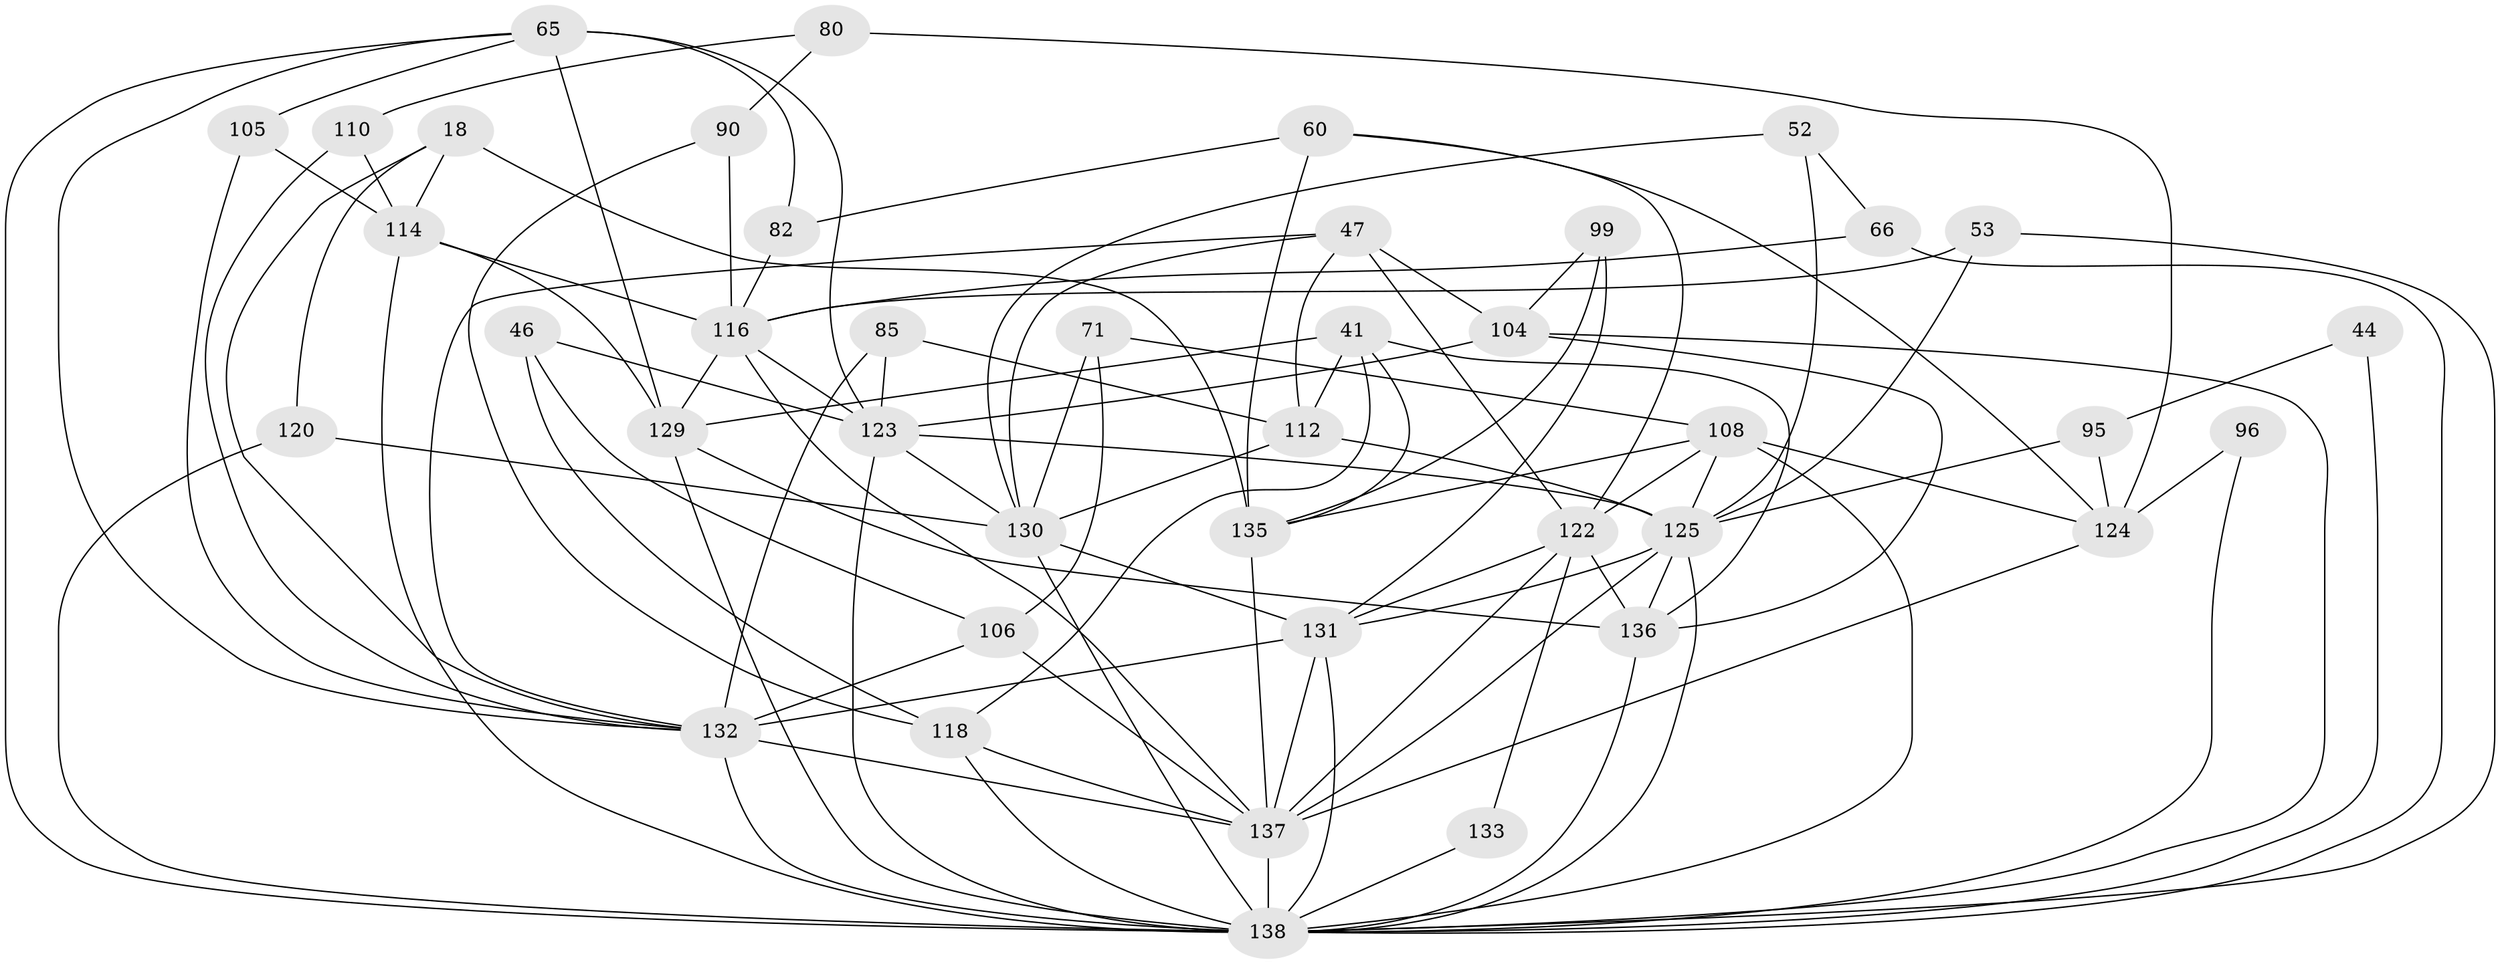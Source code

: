 // original degree distribution, {4: 1.0}
// Generated by graph-tools (version 1.1) at 2025/02/03/04/25 22:02:40]
// undirected, 41 vertices, 107 edges
graph export_dot {
graph [start="1"]
  node [color=gray90,style=filled];
  18 [super="+8"];
  41 [super="+7"];
  44 [super="+34"];
  46;
  47 [super="+28"];
  52;
  53;
  60;
  65 [super="+24+49+48"];
  66;
  71;
  80 [super="+36"];
  82;
  85;
  90;
  95;
  96;
  99;
  104 [super="+1"];
  105;
  106 [super="+57"];
  108 [super="+70"];
  110;
  112 [super="+6+17"];
  114 [super="+91+97"];
  116 [super="+13+15+42"];
  118 [super="+45+101"];
  120 [super="+115"];
  122 [super="+109+93"];
  123 [super="+67+74+61"];
  124 [super="+4+19+119"];
  125 [super="+11+81+102"];
  129 [super="+100+98"];
  130 [super="+72+117+58+94"];
  131 [super="+83+127"];
  132 [super="+68+79"];
  133 [super="+121"];
  135 [super="+107"];
  136 [super="+134"];
  137 [super="+23+62+113"];
  138 [super="+25+75+128+126"];
  18 -- 120;
  18 -- 135 [weight=2];
  18 -- 114 [weight=2];
  18 -- 132;
  41 -- 112 [weight=2];
  41 -- 135;
  41 -- 136;
  41 -- 129;
  41 -- 118;
  44 -- 95;
  44 -- 138 [weight=5];
  46 -- 118 [weight=2];
  46 -- 106;
  46 -- 123;
  47 -- 104 [weight=2];
  47 -- 132;
  47 -- 112;
  47 -- 122;
  47 -- 130;
  52 -- 66;
  52 -- 125;
  52 -- 130 [weight=2];
  53 -- 125;
  53 -- 116 [weight=2];
  53 -- 138;
  60 -- 82;
  60 -- 124;
  60 -- 135;
  60 -- 122;
  65 -- 82 [weight=2];
  65 -- 105 [weight=2];
  65 -- 129 [weight=3];
  65 -- 132 [weight=2];
  65 -- 123 [weight=2];
  65 -- 138 [weight=3];
  66 -- 116 [weight=2];
  66 -- 138;
  71 -- 106 [weight=2];
  71 -- 108;
  71 -- 130;
  80 -- 110;
  80 -- 90 [weight=2];
  80 -- 124 [weight=3];
  82 -- 116;
  85 -- 112;
  85 -- 123;
  85 -- 132 [weight=2];
  90 -- 116;
  90 -- 118;
  95 -- 125 [weight=2];
  95 -- 124;
  96 -- 124 [weight=2];
  96 -- 138 [weight=2];
  99 -- 131 [weight=2];
  99 -- 104;
  99 -- 135;
  104 -- 136;
  104 -- 123;
  104 -- 138;
  105 -- 132;
  105 -- 114;
  106 -- 137;
  106 -- 132 [weight=2];
  108 -- 135;
  108 -- 122 [weight=3];
  108 -- 124;
  108 -- 125;
  108 -- 138;
  110 -- 132 [weight=2];
  110 -- 114;
  112 -- 125 [weight=2];
  112 -- 130 [weight=2];
  114 -- 116;
  114 -- 129;
  114 -- 138 [weight=2];
  116 -- 137;
  116 -- 123 [weight=2];
  116 -- 129 [weight=2];
  118 -- 137;
  118 -- 138 [weight=3];
  120 -- 138 [weight=3];
  120 -- 130 [weight=2];
  122 -- 133 [weight=3];
  122 -- 136;
  122 -- 131 [weight=3];
  122 -- 137 [weight=2];
  123 -- 138 [weight=2];
  123 -- 130 [weight=3];
  123 -- 125 [weight=2];
  124 -- 137 [weight=2];
  125 -- 138;
  125 -- 136 [weight=2];
  125 -- 137;
  125 -- 131;
  129 -- 136 [weight=2];
  129 -- 138;
  130 -- 131 [weight=2];
  130 -- 138 [weight=3];
  131 -- 138;
  131 -- 132 [weight=2];
  131 -- 137;
  132 -- 138 [weight=4];
  132 -- 137;
  133 -- 138 [weight=3];
  135 -- 137 [weight=2];
  136 -- 138 [weight=5];
  137 -- 138 [weight=4];
}
